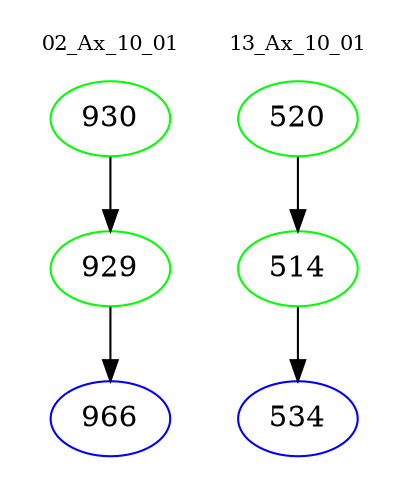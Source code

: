 digraph{
subgraph cluster_0 {
color = white
label = "02_Ax_10_01";
fontsize=10;
T0_930 [label="930", color="green"]
T0_930 -> T0_929 [color="black"]
T0_929 [label="929", color="green"]
T0_929 -> T0_966 [color="black"]
T0_966 [label="966", color="blue"]
}
subgraph cluster_1 {
color = white
label = "13_Ax_10_01";
fontsize=10;
T1_520 [label="520", color="green"]
T1_520 -> T1_514 [color="black"]
T1_514 [label="514", color="green"]
T1_514 -> T1_534 [color="black"]
T1_534 [label="534", color="blue"]
}
}
